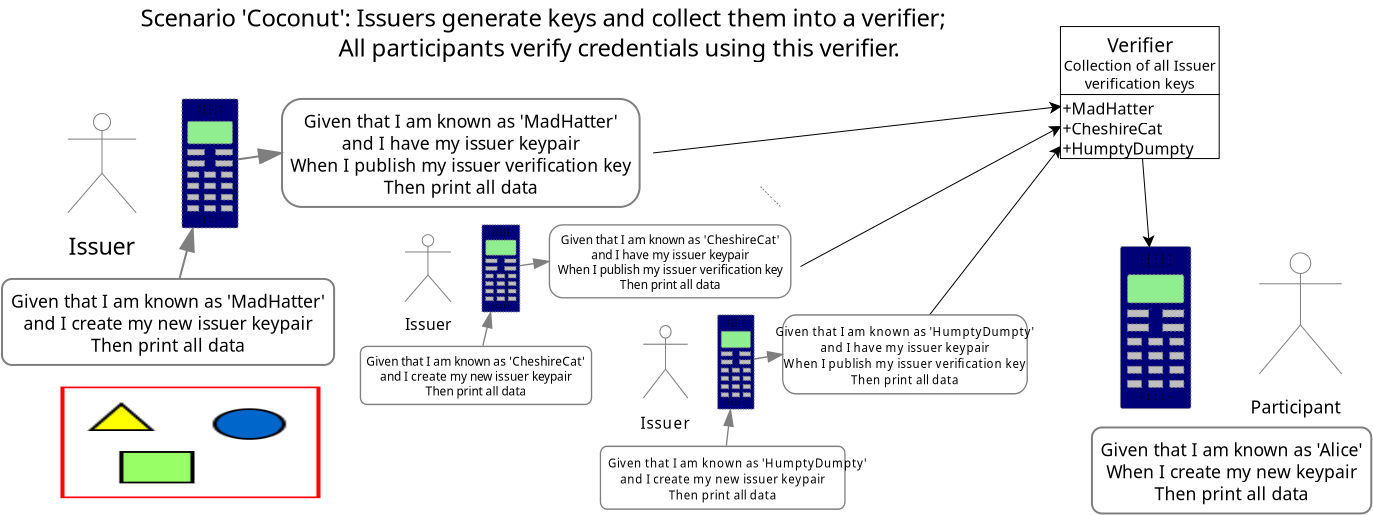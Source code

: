 <?xml version="1.0" encoding="UTF-8"?>
<dia:diagram xmlns:dia="http://www.lysator.liu.se/~alla/dia/">
  <dia:layer name="Background" visible="true" connectable="true" active="true">
    <dia:object type="Standard - Line" version="0" id="O0">
      <dia:attribute name="obj_pos">
        <dia:point val="28,15"/>
      </dia:attribute>
      <dia:attribute name="obj_bb">
        <dia:rectangle val="28,6;35,15"/>
      </dia:attribute>
      <dia:attribute name="conn_endpoints">
        <dia:point val="28,15"/>
        <dia:point val="35,6"/>
      </dia:attribute>
      <dia:attribute name="numcp">
        <dia:int val="1"/>
      </dia:attribute>
      <dia:attribute name="line_width">
        <dia:real val="0"/>
      </dia:attribute>
      <dia:attribute name="end_arrow">
        <dia:enum val="22"/>
      </dia:attribute>
      <dia:attribute name="end_arrow_length">
        <dia:real val="0.5"/>
      </dia:attribute>
      <dia:attribute name="end_arrow_width">
        <dia:real val="0.5"/>
      </dia:attribute>
      <dia:connections>
        <dia:connection handle="1" to="O1" connection="12"/>
      </dia:connections>
    </dia:object>
    <dia:object type="UML - Class" version="0" id="O1">
      <dia:attribute name="obj_pos">
        <dia:point val="35,0"/>
      </dia:attribute>
      <dia:attribute name="obj_bb">
        <dia:rectangle val="35,0;43.205,6.6"/>
      </dia:attribute>
      <dia:attribute name="elem_corner">
        <dia:point val="35,0"/>
      </dia:attribute>
      <dia:attribute name="elem_width">
        <dia:real val="8.205"/>
      </dia:attribute>
      <dia:attribute name="elem_height">
        <dia:real val="6.6"/>
      </dia:attribute>
      <dia:attribute name="name">
        <dia:string>#Verifier#</dia:string>
      </dia:attribute>
      <dia:attribute name="stereotype">
        <dia:string>##</dia:string>
      </dia:attribute>
      <dia:attribute name="comment">
        <dia:string>#Collection of all Issuer verification keys#</dia:string>
      </dia:attribute>
      <dia:attribute name="abstract">
        <dia:boolean val="false"/>
      </dia:attribute>
      <dia:attribute name="suppress_attributes">
        <dia:boolean val="false"/>
      </dia:attribute>
      <dia:attribute name="suppress_operations">
        <dia:boolean val="false"/>
      </dia:attribute>
      <dia:attribute name="visible_attributes">
        <dia:boolean val="true"/>
      </dia:attribute>
      <dia:attribute name="visible_operations">
        <dia:boolean val="false"/>
      </dia:attribute>
      <dia:attribute name="visible_comments">
        <dia:boolean val="true"/>
      </dia:attribute>
      <dia:attribute name="wrap_operations">
        <dia:boolean val="false"/>
      </dia:attribute>
      <dia:attribute name="wrap_after_char">
        <dia:int val="72"/>
      </dia:attribute>
      <dia:attribute name="comment_line_length">
        <dia:int val="32"/>
      </dia:attribute>
      <dia:attribute name="comment_tagging">
        <dia:boolean val="false"/>
      </dia:attribute>
      <dia:attribute name="allow_resizing">
        <dia:boolean val="false"/>
      </dia:attribute>
      <dia:attribute name="line_width">
        <dia:real val="0"/>
      </dia:attribute>
      <dia:attribute name="line_color">
        <dia:color val="#000000ff"/>
      </dia:attribute>
      <dia:attribute name="fill_color">
        <dia:color val="#ffffffff"/>
      </dia:attribute>
      <dia:attribute name="text_color">
        <dia:color val="#000000ff"/>
      </dia:attribute>
      <dia:attribute name="normal_font">
        <dia:font family="Montserrat" style="32" name="Courier"/>
      </dia:attribute>
      <dia:attribute name="abstract_font">
        <dia:font family="monospace" style="88" name="Courier-BoldOblique"/>
      </dia:attribute>
      <dia:attribute name="polymorphic_font">
        <dia:font family="monospace" style="8" name="Courier-Oblique"/>
      </dia:attribute>
      <dia:attribute name="classname_font">
        <dia:font family="Montserrat" style="32" name="Courier"/>
      </dia:attribute>
      <dia:attribute name="abstract_classname_font">
        <dia:font family="sans" style="88" name="Helvetica-BoldOblique"/>
      </dia:attribute>
      <dia:attribute name="comment_font">
        <dia:font family="Montserrat" style="32" name="Courier"/>
      </dia:attribute>
      <dia:attribute name="normal_font_height">
        <dia:real val="1"/>
      </dia:attribute>
      <dia:attribute name="polymorphic_font_height">
        <dia:real val="0.8"/>
      </dia:attribute>
      <dia:attribute name="abstract_font_height">
        <dia:real val="0.8"/>
      </dia:attribute>
      <dia:attribute name="classname_font_height">
        <dia:real val="1.2"/>
      </dia:attribute>
      <dia:attribute name="abstract_classname_font_height">
        <dia:real val="1"/>
      </dia:attribute>
      <dia:attribute name="comment_font_height">
        <dia:real val="0.9"/>
      </dia:attribute>
      <dia:attribute name="attributes">
        <dia:composite type="umlattribute">
          <dia:attribute name="name">
            <dia:string>#MadHatter#</dia:string>
          </dia:attribute>
          <dia:attribute name="type">
            <dia:string>##</dia:string>
          </dia:attribute>
          <dia:attribute name="value">
            <dia:string>##</dia:string>
          </dia:attribute>
          <dia:attribute name="comment">
            <dia:string>##</dia:string>
          </dia:attribute>
          <dia:attribute name="visibility">
            <dia:enum val="0"/>
          </dia:attribute>
          <dia:attribute name="abstract">
            <dia:boolean val="false"/>
          </dia:attribute>
          <dia:attribute name="class_scope">
            <dia:boolean val="false"/>
          </dia:attribute>
        </dia:composite>
        <dia:composite type="umlattribute">
          <dia:attribute name="name">
            <dia:string>#CheshireCat#</dia:string>
          </dia:attribute>
          <dia:attribute name="type">
            <dia:string>##</dia:string>
          </dia:attribute>
          <dia:attribute name="value">
            <dia:string>##</dia:string>
          </dia:attribute>
          <dia:attribute name="comment">
            <dia:string>##</dia:string>
          </dia:attribute>
          <dia:attribute name="visibility">
            <dia:enum val="0"/>
          </dia:attribute>
          <dia:attribute name="abstract">
            <dia:boolean val="false"/>
          </dia:attribute>
          <dia:attribute name="class_scope">
            <dia:boolean val="false"/>
          </dia:attribute>
        </dia:composite>
        <dia:composite type="umlattribute">
          <dia:attribute name="name">
            <dia:string>#HumptyDumpty#</dia:string>
          </dia:attribute>
          <dia:attribute name="type">
            <dia:string>##</dia:string>
          </dia:attribute>
          <dia:attribute name="value">
            <dia:string>##</dia:string>
          </dia:attribute>
          <dia:attribute name="comment">
            <dia:string>##</dia:string>
          </dia:attribute>
          <dia:attribute name="visibility">
            <dia:enum val="0"/>
          </dia:attribute>
          <dia:attribute name="abstract">
            <dia:boolean val="false"/>
          </dia:attribute>
          <dia:attribute name="class_scope">
            <dia:boolean val="false"/>
          </dia:attribute>
        </dia:composite>
      </dia:attribute>
      <dia:attribute name="operations"/>
      <dia:attribute name="template">
        <dia:boolean val="false"/>
      </dia:attribute>
      <dia:attribute name="templates"/>
    </dia:object>
    <dia:object type="Standard - Line" version="0" id="O2">
      <dia:attribute name="obj_pos">
        <dia:point val="14.635,6.32"/>
      </dia:attribute>
      <dia:attribute name="obj_bb">
        <dia:rectangle val="14.635,3.808;35,6.32"/>
      </dia:attribute>
      <dia:attribute name="conn_endpoints">
        <dia:point val="14.635,6.32"/>
        <dia:point val="35,4"/>
      </dia:attribute>
      <dia:attribute name="numcp">
        <dia:int val="1"/>
      </dia:attribute>
      <dia:attribute name="line_width">
        <dia:real val="0"/>
      </dia:attribute>
      <dia:attribute name="end_arrow">
        <dia:enum val="22"/>
      </dia:attribute>
      <dia:attribute name="end_arrow_length">
        <dia:real val="0.5"/>
      </dia:attribute>
      <dia:attribute name="end_arrow_width">
        <dia:real val="0.5"/>
      </dia:attribute>
      <dia:connections>
        <dia:connection handle="0" to="O8" connection="4"/>
        <dia:connection handle="1" to="O1" connection="8"/>
      </dia:connections>
    </dia:object>
    <dia:object type="Standard - Line" version="0" id="O3">
      <dia:attribute name="obj_pos">
        <dia:point val="20,8"/>
      </dia:attribute>
      <dia:attribute name="obj_bb">
        <dia:rectangle val="20,8;21,9"/>
      </dia:attribute>
      <dia:attribute name="conn_endpoints">
        <dia:point val="20,8"/>
        <dia:point val="21,9"/>
      </dia:attribute>
      <dia:attribute name="numcp">
        <dia:int val="1"/>
      </dia:attribute>
      <dia:attribute name="line_color">
        <dia:color val="#7f7f7fff"/>
      </dia:attribute>
      <dia:attribute name="line_width">
        <dia:real val="0"/>
      </dia:attribute>
      <dia:attribute name="line_style">
        <dia:enum val="4"/>
      </dia:attribute>
      <dia:attribute name="start_arrow">
        <dia:enum val="33"/>
      </dia:attribute>
      <dia:attribute name="start_arrow_length">
        <dia:real val="0.5"/>
      </dia:attribute>
      <dia:attribute name="start_arrow_width">
        <dia:real val="0.5"/>
      </dia:attribute>
      <dia:attribute name="end_arrow">
        <dia:enum val="33"/>
      </dia:attribute>
      <dia:attribute name="end_arrow_length">
        <dia:real val="0.5"/>
      </dia:attribute>
      <dia:attribute name="end_arrow_width">
        <dia:real val="0.5"/>
      </dia:attribute>
    </dia:object>
    <dia:group>
      <dia:attribute name="meta">
        <dia:composite type="dict"/>
      </dia:attribute>
      <dia:attribute name="matrix">
        <dia:connections>
          <dia:connection handle="0" to="O4" connection="8"/>
          <dia:connection handle="1" to="O7" connection="8"/>
        </dia:connections>
      </dia:attribute>
      <dia:object type="UML - State" version="0" id="O4">
        <dia:attribute name="obj_pos">
          <dia:point val="-17.922,12.62"/>
        </dia:attribute>
        <dia:attribute name="obj_bb">
          <dia:rectangle val="-17.973,12.57;-0.585,16.97"/>
        </dia:attribute>
        <dia:attribute name="meta">
          <dia:composite type="dict"/>
        </dia:attribute>
        <dia:attribute name="elem_corner">
          <dia:point val="-17.922,12.62"/>
        </dia:attribute>
        <dia:attribute name="elem_width">
          <dia:real val="17.288"/>
        </dia:attribute>
        <dia:attribute name="elem_height">
          <dia:real val="4.3"/>
        </dia:attribute>
        <dia:attribute name="entry_action">
          <dia:string>##</dia:string>
        </dia:attribute>
        <dia:attribute name="do_action">
          <dia:string>##</dia:string>
        </dia:attribute>
        <dia:attribute name="exit_action">
          <dia:string>##</dia:string>
        </dia:attribute>
        <dia:attribute name="text">
          <dia:composite type="text">
            <dia:attribute name="string">
              <dia:string>#Given that I am known as 'MadHatter'
and I create my new issuer keypair
Then print all data#</dia:string>
            </dia:attribute>
            <dia:attribute name="font">
              <dia:font family="Montserrat" style="32" name="Courier"/>
            </dia:attribute>
            <dia:attribute name="height">
              <dia:real val="1.1"/>
            </dia:attribute>
            <dia:attribute name="pos">
              <dia:point val="-9.279,13.973"/>
            </dia:attribute>
            <dia:attribute name="color">
              <dia:color val="#000000ff"/>
            </dia:attribute>
            <dia:attribute name="alignment">
              <dia:enum val="1"/>
            </dia:attribute>
          </dia:composite>
        </dia:attribute>
        <dia:attribute name="line_width">
          <dia:real val="0.1"/>
        </dia:attribute>
        <dia:attribute name="line_colour">
          <dia:color val="#7f7f7fff"/>
        </dia:attribute>
        <dia:attribute name="fill_colour">
          <dia:color val="#ffffffff"/>
        </dia:attribute>
      </dia:object>
      <dia:object type="UML - Message" version="0" id="O5">
        <dia:attribute name="obj_pos">
          <dia:point val="-8.791,12.57"/>
        </dia:attribute>
        <dia:attribute name="obj_bb">
          <dia:rectangle val="-12.401,4.048;-7.834,12.629"/>
        </dia:attribute>
        <dia:attribute name="meta">
          <dia:composite type="dict"/>
        </dia:attribute>
        <dia:attribute name="conn_endpoints">
          <dia:point val="-8.791,12.57"/>
          <dia:point val="-8.236,10.069"/>
        </dia:attribute>
        <dia:attribute name="text">
          <dia:string>##</dia:string>
        </dia:attribute>
        <dia:attribute name="type">
          <dia:enum val="0"/>
        </dia:attribute>
        <dia:attribute name="text_font">
          <dia:font family="Montserrat" style="32" name="Courier"/>
        </dia:attribute>
        <dia:attribute name="text_height">
          <dia:real val="1.1"/>
        </dia:attribute>
        <dia:attribute name="text_colour">
          <dia:color val="#000000ff"/>
        </dia:attribute>
        <dia:attribute name="text_pos">
          <dia:point val="-12.401,4.928"/>
        </dia:attribute>
        <dia:attribute name="line_width">
          <dia:real val="0.1"/>
        </dia:attribute>
        <dia:attribute name="line_colour">
          <dia:color val="#7f7f7fff"/>
        </dia:attribute>
      </dia:object>
      <dia:object type="UML - Actor" version="0" id="O6">
        <dia:attribute name="obj_pos">
          <dia:point val="-12.922,7.62"/>
        </dia:attribute>
        <dia:attribute name="obj_bb">
          <dia:rectangle val="-15.422,3.62;-10.422,11.62"/>
        </dia:attribute>
        <dia:attribute name="meta">
          <dia:composite type="dict"/>
        </dia:attribute>
        <dia:attribute name="elem_corner">
          <dia:point val="-15.422,3.62"/>
        </dia:attribute>
        <dia:attribute name="elem_width">
          <dia:real val="5"/>
        </dia:attribute>
        <dia:attribute name="elem_height">
          <dia:real val="8"/>
        </dia:attribute>
        <dia:attribute name="text">
          <dia:composite type="text">
            <dia:attribute name="string">
              <dia:string>#Issuer#</dia:string>
            </dia:attribute>
            <dia:attribute name="font">
              <dia:font family="Montserrat" style="32" name="Courier"/>
            </dia:attribute>
            <dia:attribute name="height">
              <dia:real val="1.456"/>
            </dia:attribute>
            <dia:attribute name="pos">
              <dia:point val="-12.922,11.294"/>
            </dia:attribute>
            <dia:attribute name="color">
              <dia:color val="#000000ff"/>
            </dia:attribute>
            <dia:attribute name="alignment">
              <dia:enum val="1"/>
            </dia:attribute>
          </dia:composite>
        </dia:attribute>
        <dia:attribute name="line_width">
          <dia:real val="0"/>
        </dia:attribute>
        <dia:attribute name="line_colour">
          <dia:color val="#7f7f7fff"/>
        </dia:attribute>
        <dia:attribute name="fill_colour">
          <dia:color val="#ffffffff"/>
        </dia:attribute>
      </dia:object>
      <dia:object type="Network - A Mobile Phone" version="1" id="O7">
        <dia:attribute name="obj_pos">
          <dia:point val="-8.922,3.62"/>
        </dia:attribute>
        <dia:attribute name="obj_bb">
          <dia:rectangle val="-8.922,3.62;-6.118,10.07"/>
        </dia:attribute>
        <dia:attribute name="meta">
          <dia:composite type="dict"/>
        </dia:attribute>
        <dia:attribute name="elem_corner">
          <dia:point val="-8.922,3.62"/>
        </dia:attribute>
        <dia:attribute name="elem_width">
          <dia:real val="2.804"/>
        </dia:attribute>
        <dia:attribute name="elem_height">
          <dia:real val="6.45"/>
        </dia:attribute>
        <dia:attribute name="line_width">
          <dia:real val="0"/>
        </dia:attribute>
        <dia:attribute name="line_colour">
          <dia:color val="#7f7f7fff"/>
        </dia:attribute>
        <dia:attribute name="fill_colour">
          <dia:color val="#ffffffff"/>
        </dia:attribute>
        <dia:attribute name="show_background">
          <dia:boolean val="true"/>
        </dia:attribute>
        <dia:attribute name="line_style">
          <dia:enum val="4"/>
          <dia:real val="1"/>
        </dia:attribute>
        <dia:attribute name="flip_horizontal">
          <dia:boolean val="false"/>
        </dia:attribute>
        <dia:attribute name="flip_vertical">
          <dia:boolean val="false"/>
        </dia:attribute>
        <dia:attribute name="subscale">
          <dia:real val="1"/>
        </dia:attribute>
        <dia:connections>
          <dia:connection handle="0" to="O7" connection="8"/>
          <dia:connection handle="1" to="O8" connection="3"/>
        </dia:connections>
      </dia:object>
      <dia:object type="UML - Activity" version="0" id="O8">
        <dia:attribute name="obj_pos">
          <dia:point val="-3.922,3.62"/>
        </dia:attribute>
        <dia:attribute name="obj_bb">
          <dia:rectangle val="-3.973,3.57;14.685,9.07"/>
        </dia:attribute>
        <dia:attribute name="meta">
          <dia:composite type="dict"/>
        </dia:attribute>
        <dia:attribute name="elem_corner">
          <dia:point val="-3.922,3.62"/>
        </dia:attribute>
        <dia:attribute name="elem_width">
          <dia:real val="18.557"/>
        </dia:attribute>
        <dia:attribute name="elem_height">
          <dia:real val="5.4"/>
        </dia:attribute>
        <dia:attribute name="line_colour">
          <dia:color val="#7f7f7fff"/>
        </dia:attribute>
        <dia:attribute name="fill_colour">
          <dia:color val="#ffffffff"/>
        </dia:attribute>
        <dia:attribute name="text">
          <dia:composite type="text">
            <dia:attribute name="string">
              <dia:string>#Given that I am known as 'MadHatter'
and I have my issuer keypair
When I publish my issuer verification key
Then print all data#</dia:string>
            </dia:attribute>
            <dia:attribute name="font">
              <dia:font family="Montserrat" style="32" name="Courier"/>
            </dia:attribute>
            <dia:attribute name="height">
              <dia:real val="1.1"/>
            </dia:attribute>
            <dia:attribute name="pos">
              <dia:point val="5.356,4.973"/>
            </dia:attribute>
            <dia:attribute name="color">
              <dia:color val="#000000ff"/>
            </dia:attribute>
            <dia:attribute name="alignment">
              <dia:enum val="1"/>
            </dia:attribute>
          </dia:composite>
        </dia:attribute>
      </dia:object>
      <dia:object type="UML - Message" version="0" id="O9">
        <dia:attribute name="obj_pos">
          <dia:point val="-6.118,6.64"/>
        </dia:attribute>
        <dia:attribute name="obj_bb">
          <dia:rectangle val="-6.175,4.311;-3.815,6.723"/>
        </dia:attribute>
        <dia:attribute name="meta">
          <dia:composite type="dict"/>
        </dia:attribute>
        <dia:attribute name="conn_endpoints">
          <dia:point val="-6.118,6.64"/>
          <dia:point val="-3.922,6.32"/>
        </dia:attribute>
        <dia:attribute name="text">
          <dia:string>##</dia:string>
        </dia:attribute>
        <dia:attribute name="type">
          <dia:enum val="0"/>
        </dia:attribute>
        <dia:attribute name="text_font">
          <dia:font family="Montserrat" style="32" name="Courier"/>
        </dia:attribute>
        <dia:attribute name="text_height">
          <dia:real val="1.1"/>
        </dia:attribute>
        <dia:attribute name="text_colour">
          <dia:color val="#000000ff"/>
        </dia:attribute>
        <dia:attribute name="text_pos">
          <dia:point val="-4.94,5.191"/>
        </dia:attribute>
        <dia:attribute name="line_width">
          <dia:real val="0.1"/>
        </dia:attribute>
        <dia:attribute name="line_colour">
          <dia:color val="#7f7f7fff"/>
        </dia:attribute>
      </dia:object>
    </dia:group>
    <dia:group>
      <dia:attribute name="meta">
        <dia:composite type="dict"/>
      </dia:attribute>
      <dia:attribute name="matrix">
        <dia:matrix xx="0.675" xy="0" yx="0" yy="0.675" x0="1.35" y0="2.492"/>
        <dia:connections>
          <dia:connection handle="0" to="O10" connection="8"/>
          <dia:connection handle="1" to="O13" connection="8"/>
        </dia:connections>
      </dia:attribute>
      <dia:object type="UML - State" version="0" id="O10">
        <dia:attribute name="obj_pos">
          <dia:point val="-2,20"/>
        </dia:attribute>
        <dia:attribute name="obj_bb">
          <dia:rectangle val="-2.05,19.95;15.935,24.35"/>
        </dia:attribute>
        <dia:attribute name="meta">
          <dia:composite type="dict"/>
        </dia:attribute>
        <dia:attribute name="elem_corner">
          <dia:point val="-2,20"/>
        </dia:attribute>
        <dia:attribute name="elem_width">
          <dia:real val="17.885"/>
        </dia:attribute>
        <dia:attribute name="elem_height">
          <dia:real val="4.3"/>
        </dia:attribute>
        <dia:attribute name="entry_action">
          <dia:string>##</dia:string>
        </dia:attribute>
        <dia:attribute name="do_action">
          <dia:string>##</dia:string>
        </dia:attribute>
        <dia:attribute name="exit_action">
          <dia:string>##</dia:string>
        </dia:attribute>
        <dia:attribute name="text">
          <dia:composite type="text">
            <dia:attribute name="string">
              <dia:string>#Given that I am known as 'CheshireCat'
and I create my new issuer keypair
Then print all data#</dia:string>
            </dia:attribute>
            <dia:attribute name="font">
              <dia:font family="Montserrat" style="32" name="Courier"/>
            </dia:attribute>
            <dia:attribute name="height">
              <dia:real val="1.1"/>
            </dia:attribute>
            <dia:attribute name="pos">
              <dia:point val="6.942,21.352"/>
            </dia:attribute>
            <dia:attribute name="color">
              <dia:color val="#000000ff"/>
            </dia:attribute>
            <dia:attribute name="alignment">
              <dia:enum val="1"/>
            </dia:attribute>
          </dia:composite>
        </dia:attribute>
        <dia:attribute name="line_width">
          <dia:real val="0.1"/>
        </dia:attribute>
        <dia:attribute name="line_colour">
          <dia:color val="#7f7f7fff"/>
        </dia:attribute>
        <dia:attribute name="fill_colour">
          <dia:color val="#ffffffff"/>
        </dia:attribute>
      </dia:object>
      <dia:object type="UML - Message" version="0" id="O11">
        <dia:attribute name="obj_pos">
          <dia:point val="7.348,19.95"/>
        </dia:attribute>
        <dia:attribute name="obj_bb">
          <dia:rectangle val="0.877,17.328;8.211,20.008"/>
        </dia:attribute>
        <dia:attribute name="meta">
          <dia:composite type="dict"/>
        </dia:attribute>
        <dia:attribute name="conn_endpoints">
          <dia:point val="7.348,19.95"/>
          <dia:point val="7.808,17.449"/>
        </dia:attribute>
        <dia:attribute name="text">
          <dia:string>##</dia:string>
        </dia:attribute>
        <dia:attribute name="type">
          <dia:enum val="0"/>
        </dia:attribute>
        <dia:attribute name="text_font">
          <dia:font family="Montserrat" style="32" name="Courier"/>
        </dia:attribute>
        <dia:attribute name="text_height">
          <dia:real val="1.1"/>
        </dia:attribute>
        <dia:attribute name="text_colour">
          <dia:color val="#000000ff"/>
        </dia:attribute>
        <dia:attribute name="text_pos">
          <dia:point val="0.877,19.787"/>
        </dia:attribute>
        <dia:attribute name="line_width">
          <dia:real val="0.1"/>
        </dia:attribute>
        <dia:attribute name="line_colour">
          <dia:color val="#7f7f7fff"/>
        </dia:attribute>
      </dia:object>
      <dia:object type="UML - Actor" version="0" id="O12">
        <dia:attribute name="obj_pos">
          <dia:point val="3,15"/>
        </dia:attribute>
        <dia:attribute name="obj_bb">
          <dia:rectangle val="0.5,11;5.5,19"/>
        </dia:attribute>
        <dia:attribute name="meta">
          <dia:composite type="dict"/>
        </dia:attribute>
        <dia:attribute name="elem_corner">
          <dia:point val="0.5,11"/>
        </dia:attribute>
        <dia:attribute name="elem_width">
          <dia:real val="5"/>
        </dia:attribute>
        <dia:attribute name="elem_height">
          <dia:real val="8"/>
        </dia:attribute>
        <dia:attribute name="text">
          <dia:composite type="text">
            <dia:attribute name="string">
              <dia:string>#Issuer#</dia:string>
            </dia:attribute>
            <dia:attribute name="font">
              <dia:font family="Montserrat" style="32" name="Courier"/>
            </dia:attribute>
            <dia:attribute name="height">
              <dia:real val="1.456"/>
            </dia:attribute>
            <dia:attribute name="pos">
              <dia:point val="3,18.674"/>
            </dia:attribute>
            <dia:attribute name="color">
              <dia:color val="#000000ff"/>
            </dia:attribute>
            <dia:attribute name="alignment">
              <dia:enum val="1"/>
            </dia:attribute>
          </dia:composite>
        </dia:attribute>
        <dia:attribute name="line_width">
          <dia:real val="0"/>
        </dia:attribute>
        <dia:attribute name="line_colour">
          <dia:color val="#7f7f7fff"/>
        </dia:attribute>
        <dia:attribute name="fill_colour">
          <dia:color val="#ffffffff"/>
        </dia:attribute>
      </dia:object>
      <dia:object type="Network - A Mobile Phone" version="1" id="O13">
        <dia:attribute name="obj_pos">
          <dia:point val="7,11"/>
        </dia:attribute>
        <dia:attribute name="obj_bb">
          <dia:rectangle val="7,11;9.804,17.45"/>
        </dia:attribute>
        <dia:attribute name="meta">
          <dia:composite type="dict"/>
        </dia:attribute>
        <dia:attribute name="elem_corner">
          <dia:point val="7,11"/>
        </dia:attribute>
        <dia:attribute name="elem_width">
          <dia:real val="2.804"/>
        </dia:attribute>
        <dia:attribute name="elem_height">
          <dia:real val="6.45"/>
        </dia:attribute>
        <dia:attribute name="line_width">
          <dia:real val="0"/>
        </dia:attribute>
        <dia:attribute name="line_colour">
          <dia:color val="#7f7f7fff"/>
        </dia:attribute>
        <dia:attribute name="fill_colour">
          <dia:color val="#ffffffff"/>
        </dia:attribute>
        <dia:attribute name="show_background">
          <dia:boolean val="true"/>
        </dia:attribute>
        <dia:attribute name="line_style">
          <dia:enum val="4"/>
          <dia:real val="1"/>
        </dia:attribute>
        <dia:attribute name="flip_horizontal">
          <dia:boolean val="false"/>
        </dia:attribute>
        <dia:attribute name="flip_vertical">
          <dia:boolean val="false"/>
        </dia:attribute>
        <dia:attribute name="subscale">
          <dia:real val="1"/>
        </dia:attribute>
        <dia:connections>
          <dia:connection handle="0" to="O13" connection="8"/>
          <dia:connection handle="1" to="O14" connection="3"/>
        </dia:connections>
      </dia:object>
      <dia:object type="UML - Activity" version="0" id="O14">
        <dia:attribute name="obj_pos">
          <dia:point val="12,11"/>
        </dia:attribute>
        <dia:attribute name="obj_bb">
          <dia:rectangle val="11.95,10.95;30.608,16.45"/>
        </dia:attribute>
        <dia:attribute name="meta">
          <dia:composite type="dict"/>
        </dia:attribute>
        <dia:attribute name="elem_corner">
          <dia:point val="12,11"/>
        </dia:attribute>
        <dia:attribute name="elem_width">
          <dia:real val="18.557"/>
        </dia:attribute>
        <dia:attribute name="elem_height">
          <dia:real val="5.4"/>
        </dia:attribute>
        <dia:attribute name="line_colour">
          <dia:color val="#7f7f7fff"/>
        </dia:attribute>
        <dia:attribute name="fill_colour">
          <dia:color val="#ffffffff"/>
        </dia:attribute>
        <dia:attribute name="text">
          <dia:composite type="text">
            <dia:attribute name="string">
              <dia:string>#Given that I am known as 'CheshireCat'
and I have my issuer keypair
When I publish my issuer verification key
Then print all data#</dia:string>
            </dia:attribute>
            <dia:attribute name="font">
              <dia:font family="Montserrat" style="32" name="Courier"/>
            </dia:attribute>
            <dia:attribute name="height">
              <dia:real val="1.1"/>
            </dia:attribute>
            <dia:attribute name="pos">
              <dia:point val="21.279,12.352"/>
            </dia:attribute>
            <dia:attribute name="color">
              <dia:color val="#000000ff"/>
            </dia:attribute>
            <dia:attribute name="alignment">
              <dia:enum val="1"/>
            </dia:attribute>
          </dia:composite>
        </dia:attribute>
      </dia:object>
      <dia:object type="UML - Message" version="0" id="O15">
        <dia:attribute name="obj_pos">
          <dia:point val="9.805,14.02"/>
        </dia:attribute>
        <dia:attribute name="obj_bb">
          <dia:rectangle val="9.748,11.691;12.107,14.103"/>
        </dia:attribute>
        <dia:attribute name="meta">
          <dia:composite type="dict"/>
        </dia:attribute>
        <dia:attribute name="conn_endpoints">
          <dia:point val="9.805,14.02"/>
          <dia:point val="12,13.7"/>
        </dia:attribute>
        <dia:attribute name="text">
          <dia:string>##</dia:string>
        </dia:attribute>
        <dia:attribute name="type">
          <dia:enum val="0"/>
        </dia:attribute>
        <dia:attribute name="text_font">
          <dia:font family="Montserrat" style="32" name="Courier"/>
        </dia:attribute>
        <dia:attribute name="text_height">
          <dia:real val="1.1"/>
        </dia:attribute>
        <dia:attribute name="text_colour">
          <dia:color val="#000000ff"/>
        </dia:attribute>
        <dia:attribute name="text_pos">
          <dia:point val="10.982,12.572"/>
        </dia:attribute>
        <dia:attribute name="line_width">
          <dia:real val="0.1"/>
        </dia:attribute>
        <dia:attribute name="line_colour">
          <dia:color val="#7f7f7fff"/>
        </dia:attribute>
      </dia:object>
    </dia:group>
    <dia:group>
      <dia:attribute name="meta">
        <dia:composite type="dict"/>
      </dia:attribute>
      <dia:attribute name="matrix">
        <dia:matrix xx="0.651" xy="0" yx="0" yy="0.73" x0="3.537" y0="2.009"/>
        <dia:connections>
          <dia:connection handle="0" to="O16" connection="8"/>
          <dia:connection handle="1" to="O19" connection="8"/>
        </dia:connections>
      </dia:attribute>
      <dia:object type="UML - State" version="0" id="O16">
        <dia:attribute name="obj_pos">
          <dia:point val="13,26"/>
        </dia:attribute>
        <dia:attribute name="obj_bb">
          <dia:rectangle val="12.95,25.95;32.822,30.35"/>
        </dia:attribute>
        <dia:attribute name="meta">
          <dia:composite type="dict"/>
        </dia:attribute>
        <dia:attribute name="elem_corner">
          <dia:point val="13,26"/>
        </dia:attribute>
        <dia:attribute name="elem_width">
          <dia:real val="19.773"/>
        </dia:attribute>
        <dia:attribute name="elem_height">
          <dia:real val="4.3"/>
        </dia:attribute>
        <dia:attribute name="entry_action">
          <dia:string>##</dia:string>
        </dia:attribute>
        <dia:attribute name="do_action">
          <dia:string>##</dia:string>
        </dia:attribute>
        <dia:attribute name="exit_action">
          <dia:string>##</dia:string>
        </dia:attribute>
        <dia:attribute name="text">
          <dia:composite type="text">
            <dia:attribute name="string">
              <dia:string>#Given that I am known as 'HumptyDumpty'
and I create my new issuer keypair
Then print all data#</dia:string>
            </dia:attribute>
            <dia:attribute name="font">
              <dia:font family="Montserrat" style="32" name="Courier"/>
            </dia:attribute>
            <dia:attribute name="height">
              <dia:real val="1.1"/>
            </dia:attribute>
            <dia:attribute name="pos">
              <dia:point val="22.886,27.352"/>
            </dia:attribute>
            <dia:attribute name="color">
              <dia:color val="#000000ff"/>
            </dia:attribute>
            <dia:attribute name="alignment">
              <dia:enum val="1"/>
            </dia:attribute>
          </dia:composite>
        </dia:attribute>
        <dia:attribute name="line_width">
          <dia:real val="0.1"/>
        </dia:attribute>
        <dia:attribute name="line_colour">
          <dia:color val="#7f7f7fff"/>
        </dia:attribute>
        <dia:attribute name="fill_colour">
          <dia:color val="#ffffffff"/>
        </dia:attribute>
      </dia:object>
      <dia:object type="UML - Message" version="0" id="O17">
        <dia:attribute name="obj_pos">
          <dia:point val="23.029,25.95"/>
        </dia:attribute>
        <dia:attribute name="obj_bb">
          <dia:rectangle val="22.79,23.373;29.907,26.003"/>
        </dia:attribute>
        <dia:attribute name="meta">
          <dia:composite type="dict"/>
        </dia:attribute>
        <dia:attribute name="conn_endpoints">
          <dia:point val="23.029,25.95"/>
          <dia:point val="23.192,23.449"/>
        </dia:attribute>
        <dia:attribute name="text">
          <dia:string>##</dia:string>
        </dia:attribute>
        <dia:attribute name="type">
          <dia:enum val="0"/>
        </dia:attribute>
        <dia:attribute name="text_font">
          <dia:font family="Montserrat" style="32" name="Courier"/>
        </dia:attribute>
        <dia:attribute name="text_height">
          <dia:real val="1.1"/>
        </dia:attribute>
        <dia:attribute name="text_colour">
          <dia:color val="#000000ff"/>
        </dia:attribute>
        <dia:attribute name="text_pos">
          <dia:point val="29.907,24.788"/>
        </dia:attribute>
        <dia:attribute name="line_width">
          <dia:real val="0.1"/>
        </dia:attribute>
        <dia:attribute name="line_colour">
          <dia:color val="#7f7f7fff"/>
        </dia:attribute>
      </dia:object>
      <dia:object type="UML - Actor" version="0" id="O18">
        <dia:attribute name="obj_pos">
          <dia:point val="18,21"/>
        </dia:attribute>
        <dia:attribute name="obj_bb">
          <dia:rectangle val="15.5,17;20.5,25"/>
        </dia:attribute>
        <dia:attribute name="meta">
          <dia:composite type="dict"/>
        </dia:attribute>
        <dia:attribute name="elem_corner">
          <dia:point val="15.5,17"/>
        </dia:attribute>
        <dia:attribute name="elem_width">
          <dia:real val="5"/>
        </dia:attribute>
        <dia:attribute name="elem_height">
          <dia:real val="8"/>
        </dia:attribute>
        <dia:attribute name="text">
          <dia:composite type="text">
            <dia:attribute name="string">
              <dia:string>#Issuer#</dia:string>
            </dia:attribute>
            <dia:attribute name="font">
              <dia:font family="Montserrat" style="32" name="Courier"/>
            </dia:attribute>
            <dia:attribute name="height">
              <dia:real val="1.456"/>
            </dia:attribute>
            <dia:attribute name="pos">
              <dia:point val="18,24.674"/>
            </dia:attribute>
            <dia:attribute name="color">
              <dia:color val="#000000ff"/>
            </dia:attribute>
            <dia:attribute name="alignment">
              <dia:enum val="1"/>
            </dia:attribute>
          </dia:composite>
        </dia:attribute>
        <dia:attribute name="line_width">
          <dia:real val="0"/>
        </dia:attribute>
        <dia:attribute name="line_colour">
          <dia:color val="#7f7f7fff"/>
        </dia:attribute>
        <dia:attribute name="fill_colour">
          <dia:color val="#ffffffff"/>
        </dia:attribute>
      </dia:object>
      <dia:object type="Network - A Mobile Phone" version="1" id="O19">
        <dia:attribute name="obj_pos">
          <dia:point val="22,17"/>
        </dia:attribute>
        <dia:attribute name="obj_bb">
          <dia:rectangle val="22,17;24.804,23.45"/>
        </dia:attribute>
        <dia:attribute name="meta">
          <dia:composite type="dict"/>
        </dia:attribute>
        <dia:attribute name="elem_corner">
          <dia:point val="22,17"/>
        </dia:attribute>
        <dia:attribute name="elem_width">
          <dia:real val="2.804"/>
        </dia:attribute>
        <dia:attribute name="elem_height">
          <dia:real val="6.45"/>
        </dia:attribute>
        <dia:attribute name="line_width">
          <dia:real val="0"/>
        </dia:attribute>
        <dia:attribute name="line_colour">
          <dia:color val="#7f7f7fff"/>
        </dia:attribute>
        <dia:attribute name="fill_colour">
          <dia:color val="#ffffffff"/>
        </dia:attribute>
        <dia:attribute name="show_background">
          <dia:boolean val="true"/>
        </dia:attribute>
        <dia:attribute name="line_style">
          <dia:enum val="4"/>
          <dia:real val="1"/>
        </dia:attribute>
        <dia:attribute name="flip_horizontal">
          <dia:boolean val="false"/>
        </dia:attribute>
        <dia:attribute name="flip_vertical">
          <dia:boolean val="false"/>
        </dia:attribute>
        <dia:attribute name="subscale">
          <dia:real val="1"/>
        </dia:attribute>
        <dia:connections>
          <dia:connection handle="0" to="O19" connection="8"/>
          <dia:connection handle="1" to="O20" connection="3"/>
        </dia:connections>
      </dia:object>
      <dia:object type="UML - Activity" version="0" id="O20">
        <dia:attribute name="obj_pos">
          <dia:point val="27,17"/>
        </dia:attribute>
        <dia:attribute name="obj_bb">
          <dia:rectangle val="26.95,16.95;46.822,22.45"/>
        </dia:attribute>
        <dia:attribute name="meta">
          <dia:composite type="dict"/>
        </dia:attribute>
        <dia:attribute name="elem_corner">
          <dia:point val="27,17"/>
        </dia:attribute>
        <dia:attribute name="elem_width">
          <dia:real val="19.773"/>
        </dia:attribute>
        <dia:attribute name="elem_height">
          <dia:real val="5.4"/>
        </dia:attribute>
        <dia:attribute name="line_colour">
          <dia:color val="#7f7f7fff"/>
        </dia:attribute>
        <dia:attribute name="fill_colour">
          <dia:color val="#ffffffff"/>
        </dia:attribute>
        <dia:attribute name="text">
          <dia:composite type="text">
            <dia:attribute name="string">
              <dia:string>#Given that I am known as 'HumptyDumpty'
and I have my issuer keypair
When I publish my issuer verification key
Then print all data#</dia:string>
            </dia:attribute>
            <dia:attribute name="font">
              <dia:font family="Montserrat" style="32" name="Courier"/>
            </dia:attribute>
            <dia:attribute name="height">
              <dia:real val="1.1"/>
            </dia:attribute>
            <dia:attribute name="pos">
              <dia:point val="36.886,18.352"/>
            </dia:attribute>
            <dia:attribute name="color">
              <dia:color val="#000000ff"/>
            </dia:attribute>
            <dia:attribute name="alignment">
              <dia:enum val="1"/>
            </dia:attribute>
          </dia:composite>
        </dia:attribute>
      </dia:object>
      <dia:object type="UML - Message" version="0" id="O21">
        <dia:attribute name="obj_pos">
          <dia:point val="24.805,20.02"/>
        </dia:attribute>
        <dia:attribute name="obj_bb">
          <dia:rectangle val="24.748,17.692;27.107,20.103"/>
        </dia:attribute>
        <dia:attribute name="meta">
          <dia:composite type="dict"/>
        </dia:attribute>
        <dia:attribute name="conn_endpoints">
          <dia:point val="24.805,20.02"/>
          <dia:point val="27,19.7"/>
        </dia:attribute>
        <dia:attribute name="text">
          <dia:string>##</dia:string>
        </dia:attribute>
        <dia:attribute name="type">
          <dia:enum val="0"/>
        </dia:attribute>
        <dia:attribute name="text_font">
          <dia:font family="Montserrat" style="32" name="Courier"/>
        </dia:attribute>
        <dia:attribute name="text_height">
          <dia:real val="1.1"/>
        </dia:attribute>
        <dia:attribute name="text_colour">
          <dia:color val="#000000ff"/>
        </dia:attribute>
        <dia:attribute name="text_pos">
          <dia:point val="25.982,18.572"/>
        </dia:attribute>
        <dia:attribute name="line_width">
          <dia:real val="0.1"/>
        </dia:attribute>
        <dia:attribute name="line_colour">
          <dia:color val="#7f7f7fff"/>
        </dia:attribute>
      </dia:object>
    </dia:group>
    <dia:object type="Standard - Line" version="0" id="O22">
      <dia:attribute name="obj_pos">
        <dia:point val="22,12"/>
      </dia:attribute>
      <dia:attribute name="obj_bb">
        <dia:rectangle val="22,5;35,12"/>
      </dia:attribute>
      <dia:attribute name="conn_endpoints">
        <dia:point val="22,12"/>
        <dia:point val="35,5"/>
      </dia:attribute>
      <dia:attribute name="numcp">
        <dia:int val="1"/>
      </dia:attribute>
      <dia:attribute name="line_width">
        <dia:real val="0"/>
      </dia:attribute>
      <dia:attribute name="end_arrow">
        <dia:enum val="22"/>
      </dia:attribute>
      <dia:attribute name="end_arrow_length">
        <dia:real val="0.5"/>
      </dia:attribute>
      <dia:attribute name="end_arrow_width">
        <dia:real val="0.5"/>
      </dia:attribute>
      <dia:connections>
        <dia:connection handle="1" to="O1" connection="10"/>
      </dia:connections>
    </dia:object>
    <dia:group>
      <dia:attribute name="meta">
        <dia:composite type="dict"/>
      </dia:attribute>
      <dia:attribute name="matrix"/>
      <dia:object type="Network - A Mobile Phone" version="1" id="O23">
        <dia:attribute name="obj_pos">
          <dia:point val="38,11"/>
        </dia:attribute>
        <dia:attribute name="obj_bb">
          <dia:rectangle val="38,11;41.522,19.1"/>
        </dia:attribute>
        <dia:attribute name="meta">
          <dia:composite type="dict"/>
        </dia:attribute>
        <dia:attribute name="elem_corner">
          <dia:point val="38,11"/>
        </dia:attribute>
        <dia:attribute name="elem_width">
          <dia:real val="3.522"/>
        </dia:attribute>
        <dia:attribute name="elem_height">
          <dia:real val="8.1"/>
        </dia:attribute>
        <dia:attribute name="line_width">
          <dia:real val="0"/>
        </dia:attribute>
        <dia:attribute name="line_colour">
          <dia:color val="#7f7f7fff"/>
        </dia:attribute>
        <dia:attribute name="fill_colour">
          <dia:color val="#ffffffff"/>
        </dia:attribute>
        <dia:attribute name="show_background">
          <dia:boolean val="true"/>
        </dia:attribute>
        <dia:attribute name="line_style">
          <dia:enum val="4"/>
          <dia:real val="1"/>
        </dia:attribute>
        <dia:attribute name="flip_horizontal">
          <dia:boolean val="false"/>
        </dia:attribute>
        <dia:attribute name="flip_vertical">
          <dia:boolean val="false"/>
        </dia:attribute>
        <dia:attribute name="subscale">
          <dia:real val="1"/>
        </dia:attribute>
      </dia:object>
      <dia:object type="Standard - Text" version="1" id="O24">
        <dia:attribute name="obj_pos">
          <dia:point val="40.825,13.596"/>
        </dia:attribute>
        <dia:attribute name="obj_bb">
          <dia:rectangle val="40.825,12.744;40.825,13.819"/>
        </dia:attribute>
        <dia:attribute name="text">
          <dia:composite type="text">
            <dia:attribute name="string">
              <dia:string>##</dia:string>
            </dia:attribute>
            <dia:attribute name="font">
              <dia:font family="Montserrat" style="32" name="Courier"/>
            </dia:attribute>
            <dia:attribute name="height">
              <dia:real val="1.1"/>
            </dia:attribute>
            <dia:attribute name="pos">
              <dia:point val="40.825,13.596"/>
            </dia:attribute>
            <dia:attribute name="color">
              <dia:color val="#000000ff"/>
            </dia:attribute>
            <dia:attribute name="alignment">
              <dia:enum val="0"/>
            </dia:attribute>
          </dia:composite>
        </dia:attribute>
        <dia:attribute name="valign">
          <dia:enum val="3"/>
        </dia:attribute>
        <dia:connections>
          <dia:connection handle="0" to="O25" connection="8"/>
        </dia:connections>
      </dia:object>
      <dia:object type="UML - Actor" version="0" id="O25">
        <dia:attribute name="obj_pos">
          <dia:point val="47,15"/>
        </dia:attribute>
        <dia:attribute name="obj_bb">
          <dia:rectangle val="43.75,10.5;50.25,19.5"/>
        </dia:attribute>
        <dia:attribute name="meta">
          <dia:composite type="dict"/>
        </dia:attribute>
        <dia:attribute name="elem_corner">
          <dia:point val="43.75,10.5"/>
        </dia:attribute>
        <dia:attribute name="elem_width">
          <dia:real val="6.5"/>
        </dia:attribute>
        <dia:attribute name="elem_height">
          <dia:real val="9"/>
        </dia:attribute>
        <dia:attribute name="text">
          <dia:composite type="text">
            <dia:attribute name="string">
              <dia:string>#Participant#</dia:string>
            </dia:attribute>
            <dia:attribute name="font">
              <dia:font family="Montserrat" style="32" name="Courier"/>
            </dia:attribute>
            <dia:attribute name="height">
              <dia:real val="1.1"/>
            </dia:attribute>
            <dia:attribute name="pos">
              <dia:point val="47,19.253"/>
            </dia:attribute>
            <dia:attribute name="color">
              <dia:color val="#000000ff"/>
            </dia:attribute>
            <dia:attribute name="alignment">
              <dia:enum val="1"/>
            </dia:attribute>
          </dia:composite>
        </dia:attribute>
        <dia:attribute name="line_width">
          <dia:real val="0"/>
        </dia:attribute>
        <dia:attribute name="line_colour">
          <dia:color val="#7f7f7fff"/>
        </dia:attribute>
        <dia:attribute name="fill_colour">
          <dia:color val="#ffffffff"/>
        </dia:attribute>
      </dia:object>
      <dia:object type="Standard - Text" version="1" id="O26">
        <dia:attribute name="obj_pos">
          <dia:point val="47,15"/>
        </dia:attribute>
        <dia:attribute name="obj_bb">
          <dia:rectangle val="47,14.148;47,15.223"/>
        </dia:attribute>
        <dia:attribute name="text">
          <dia:composite type="text">
            <dia:attribute name="string">
              <dia:string>##</dia:string>
            </dia:attribute>
            <dia:attribute name="font">
              <dia:font family="Montserrat" style="32" name="Courier"/>
            </dia:attribute>
            <dia:attribute name="height">
              <dia:real val="1.1"/>
            </dia:attribute>
            <dia:attribute name="pos">
              <dia:point val="47,15"/>
            </dia:attribute>
            <dia:attribute name="color">
              <dia:color val="#000000ff"/>
            </dia:attribute>
            <dia:attribute name="alignment">
              <dia:enum val="0"/>
            </dia:attribute>
          </dia:composite>
        </dia:attribute>
        <dia:attribute name="valign">
          <dia:enum val="3"/>
        </dia:attribute>
      </dia:object>
      <dia:object type="UML - State" version="0" id="O27">
        <dia:attribute name="obj_pos">
          <dia:point val="36.575,20.046"/>
        </dia:attribute>
        <dia:attribute name="obj_bb">
          <dia:rectangle val="36.526,19.996;51.37,24.396"/>
        </dia:attribute>
        <dia:attribute name="meta">
          <dia:composite type="dict"/>
        </dia:attribute>
        <dia:attribute name="elem_corner">
          <dia:point val="36.575,20.046"/>
        </dia:attribute>
        <dia:attribute name="elem_width">
          <dia:real val="14.745"/>
        </dia:attribute>
        <dia:attribute name="elem_height">
          <dia:real val="4.3"/>
        </dia:attribute>
        <dia:attribute name="entry_action">
          <dia:string>##</dia:string>
        </dia:attribute>
        <dia:attribute name="do_action">
          <dia:string>##</dia:string>
        </dia:attribute>
        <dia:attribute name="exit_action">
          <dia:string>##</dia:string>
        </dia:attribute>
        <dia:attribute name="text">
          <dia:composite type="text">
            <dia:attribute name="string">
              <dia:string>#Given that I am known as 'Alice'
When I create my new keypair
Then print all data#</dia:string>
            </dia:attribute>
            <dia:attribute name="font">
              <dia:font family="Montserrat" style="32" name="Courier"/>
            </dia:attribute>
            <dia:attribute name="height">
              <dia:real val="1.1"/>
            </dia:attribute>
            <dia:attribute name="pos">
              <dia:point val="43.948,21.399"/>
            </dia:attribute>
            <dia:attribute name="color">
              <dia:color val="#000000ff"/>
            </dia:attribute>
            <dia:attribute name="alignment">
              <dia:enum val="1"/>
            </dia:attribute>
          </dia:composite>
        </dia:attribute>
        <dia:attribute name="line_width">
          <dia:real val="0.1"/>
        </dia:attribute>
        <dia:attribute name="line_colour">
          <dia:color val="#7f7f7fff"/>
        </dia:attribute>
        <dia:attribute name="fill_colour">
          <dia:color val="#ffffffff"/>
        </dia:attribute>
      </dia:object>
    </dia:group>
    <dia:object type="Standard - Line" version="0" id="O28">
      <dia:attribute name="obj_pos">
        <dia:point val="39.102,6.6"/>
      </dia:attribute>
      <dia:attribute name="obj_bb">
        <dia:rectangle val="39.102,6.6;39.656,11.0"/>
      </dia:attribute>
      <dia:attribute name="conn_endpoints">
        <dia:point val="39.102,6.6"/>
        <dia:point val="39.445,11.0"/>
      </dia:attribute>
      <dia:attribute name="numcp">
        <dia:int val="1"/>
      </dia:attribute>
      <dia:attribute name="line_width">
        <dia:real val="0"/>
      </dia:attribute>
      <dia:attribute name="end_arrow">
        <dia:enum val="22"/>
      </dia:attribute>
      <dia:attribute name="end_arrow_length">
        <dia:real val="0.5"/>
      </dia:attribute>
      <dia:attribute name="end_arrow_width">
        <dia:real val="0.5"/>
      </dia:attribute>
      <dia:connections>
        <dia:connection handle="0" to="O1" connection="6"/>
        <dia:connection handle="1" to="O23" connection="8"/>
      </dia:connections>
    </dia:object>
    <dia:object type="Standard - Text" version="1" id="O29">
      <dia:attribute name="obj_pos">
        <dia:point val="-11,0"/>
      </dia:attribute>
      <dia:attribute name="obj_bb">
        <dia:rectangle val="-11,-1.157;31.282,1.792"/>
      </dia:attribute>
      <dia:attribute name="text">
        <dia:composite type="text">
          <dia:attribute name="string">
            <dia:string>#Scenario 'Coconut': Issuers generate keys and collect them into a verifier;
                                 All participants verify credentials using this verifier.#</dia:string>
          </dia:attribute>
          <dia:attribute name="font">
            <dia:font family="Montserrat" style="32" name="Courier"/>
          </dia:attribute>
          <dia:attribute name="height">
            <dia:real val="1.492"/>
          </dia:attribute>
          <dia:attribute name="pos">
            <dia:point val="-11,0"/>
          </dia:attribute>
          <dia:attribute name="color">
            <dia:color val="#000000ff"/>
          </dia:attribute>
          <dia:attribute name="alignment">
            <dia:enum val="0"/>
          </dia:attribute>
        </dia:composite>
      </dia:attribute>
      <dia:attribute name="valign">
        <dia:enum val="3"/>
      </dia:attribute>
    </dia:object>
    <dia:object type="Standard - Image" version="0" id="O30">
      <dia:attribute name="obj_pos">
        <dia:point val="-15,18"/>
      </dia:attribute>
      <dia:attribute name="obj_bb">
        <dia:rectangle val="-15,18;-2,23.583"/>
      </dia:attribute>
      <dia:attribute name="elem_corner">
        <dia:point val="-15,18"/>
      </dia:attribute>
      <dia:attribute name="elem_width">
        <dia:real val="13"/>
      </dia:attribute>
      <dia:attribute name="elem_height">
        <dia:real val="5.583"/>
      </dia:attribute>
      <dia:attribute name="border_width">
        <dia:real val="0"/>
      </dia:attribute>
      <dia:attribute name="border_color">
        <dia:color val="#7f7f7fff"/>
      </dia:attribute>
      <dia:attribute name="line_style">
        <dia:enum val="4"/>
      </dia:attribute>
      <dia:attribute name="draw_border">
        <dia:boolean val="false"/>
      </dia:attribute>
      <dia:attribute name="keep_aspect">
        <dia:boolean val="true"/>
      </dia:attribute>
      <dia:attribute name="file">
        <dia:string>#/home/jrml/devel/decode/zenroom/docs/views/img/decode.svg#</dia:string>
      </dia:attribute>
    </dia:object>
  </dia:layer>
</dia:diagram>

